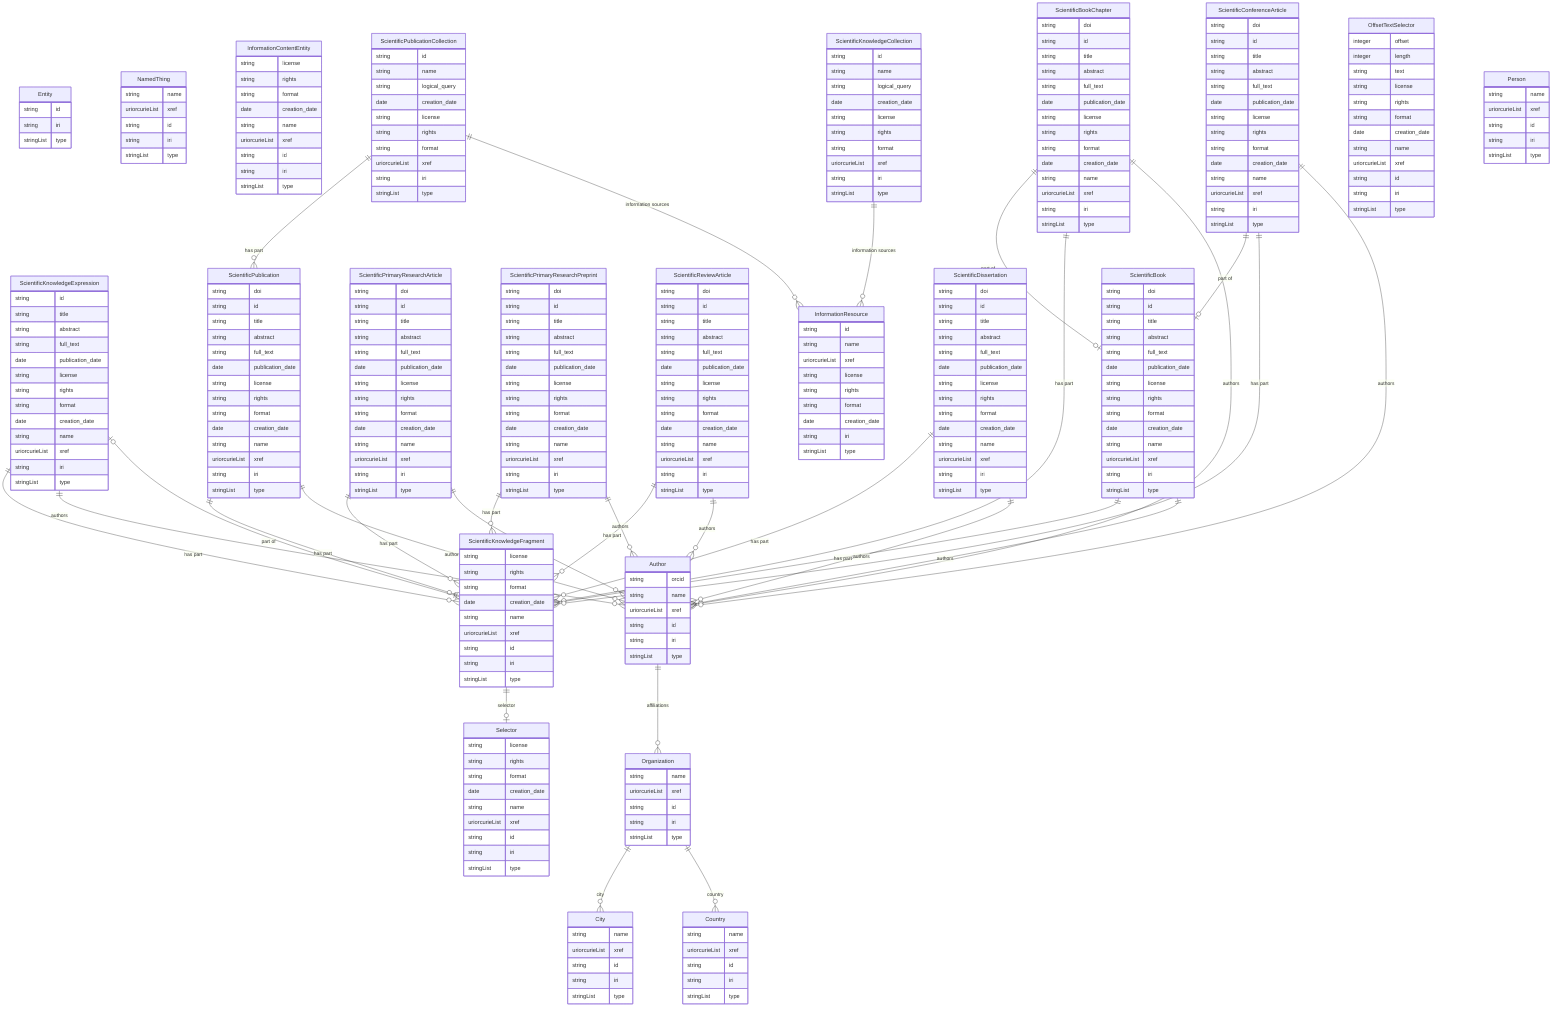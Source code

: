 erDiagram
Entity {
    string id  
    string iri  
    stringList type  
}
NamedThing {
    string name  
    uriorcurieList xref  
    string id  
    string iri  
    stringList type  
}
InformationContentEntity {
    string license  
    string rights  
    string format  
    date creation_date  
    string name  
    uriorcurieList xref  
    string id  
    string iri  
    stringList type  
}
ScientificKnowledgeExpression {
    string id  
    string title  
    string abstract  
    string full_text  
    date publication_date  
    string license  
    string rights  
    string format  
    date creation_date  
    string name  
    uriorcurieList xref  
    string iri  
    stringList type  
}
ScientificPublication {
    string doi  
    string id  
    string title  
    string abstract  
    string full_text  
    date publication_date  
    string license  
    string rights  
    string format  
    date creation_date  
    string name  
    uriorcurieList xref  
    string iri  
    stringList type  
}
ScientificPrimaryResearchArticle {
    string doi  
    string id  
    string title  
    string abstract  
    string full_text  
    date publication_date  
    string license  
    string rights  
    string format  
    date creation_date  
    string name  
    uriorcurieList xref  
    string iri  
    stringList type  
}
ScientificPrimaryResearchPreprint {
    string doi  
    string id  
    string title  
    string abstract  
    string full_text  
    date publication_date  
    string license  
    string rights  
    string format  
    date creation_date  
    string name  
    uriorcurieList xref  
    string iri  
    stringList type  
}
ScientificReviewArticle {
    string doi  
    string id  
    string title  
    string abstract  
    string full_text  
    date publication_date  
    string license  
    string rights  
    string format  
    date creation_date  
    string name  
    uriorcurieList xref  
    string iri  
    stringList type  
}
ScientificBook {
    string doi  
    string id  
    string title  
    string abstract  
    string full_text  
    date publication_date  
    string license  
    string rights  
    string format  
    date creation_date  
    string name  
    uriorcurieList xref  
    string iri  
    stringList type  
}
ScientificBookChapter {
    string doi  
    string id  
    string title  
    string abstract  
    string full_text  
    date publication_date  
    string license  
    string rights  
    string format  
    date creation_date  
    string name  
    uriorcurieList xref  
    string iri  
    stringList type  
}
ScientificConferenceArticle {
    string doi  
    string id  
    string title  
    string abstract  
    string full_text  
    date publication_date  
    string license  
    string rights  
    string format  
    date creation_date  
    string name  
    uriorcurieList xref  
    string iri  
    stringList type  
}
ScientificDissertation {
    string doi  
    string id  
    string title  
    string abstract  
    string full_text  
    date publication_date  
    string license  
    string rights  
    string format  
    date creation_date  
    string name  
    uriorcurieList xref  
    string iri  
    stringList type  
}
InformationResource {
    string id  
    string name  
    uriorcurieList xref  
    string license  
    string rights  
    string format  
    date creation_date  
    string iri  
    stringList type  
}
ScientificKnowledgeCollection {
    string id  
    string name  
    string logical_query  
    date creation_date  
    string license  
    string rights  
    string format  
    uriorcurieList xref  
    string iri  
    stringList type  
}
ScientificPublicationCollection {
    string id  
    string name  
    string logical_query  
    date creation_date  
    string license  
    string rights  
    string format  
    uriorcurieList xref  
    string iri  
    stringList type  
}
ScientificKnowledgeFragment {
    string license  
    string rights  
    string format  
    date creation_date  
    string name  
    uriorcurieList xref  
    string id  
    string iri  
    stringList type  
}
Selector {
    string license  
    string rights  
    string format  
    date creation_date  
    string name  
    uriorcurieList xref  
    string id  
    string iri  
    stringList type  
}
OffsetTextSelector {
    integer offset  
    integer length  
    string text  
    string license  
    string rights  
    string format  
    date creation_date  
    string name  
    uriorcurieList xref  
    string id  
    string iri  
    stringList type  
}
Person {
    string name  
    uriorcurieList xref  
    string id  
    string iri  
    stringList type  
}
Author {
    string orcid  
    string name  
    uriorcurieList xref  
    string id  
    string iri  
    stringList type  
}
Organization {
    string name  
    uriorcurieList xref  
    string id  
    string iri  
    stringList type  
}
City {
    string name  
    uriorcurieList xref  
    string id  
    string iri  
    stringList type  
}
Country {
    string name  
    uriorcurieList xref  
    string id  
    string iri  
    stringList type  
}

ScientificKnowledgeExpression ||--}o ScientificKnowledgeFragment : "has part"
ScientificKnowledgeExpression ||--}o Author : "authors"
ScientificPublication ||--}o ScientificKnowledgeFragment : "has part"
ScientificPublication ||--}o Author : "authors"
ScientificPrimaryResearchArticle ||--}o ScientificKnowledgeFragment : "has part"
ScientificPrimaryResearchArticle ||--}o Author : "authors"
ScientificPrimaryResearchPreprint ||--}o ScientificKnowledgeFragment : "has part"
ScientificPrimaryResearchPreprint ||--}o Author : "authors"
ScientificReviewArticle ||--}o ScientificKnowledgeFragment : "has part"
ScientificReviewArticle ||--}o Author : "authors"
ScientificBook ||--}o ScientificKnowledgeFragment : "has part"
ScientificBook ||--}o Author : "authors"
ScientificBookChapter ||--|o ScientificBook : "part of"
ScientificBookChapter ||--}o ScientificKnowledgeFragment : "has part"
ScientificBookChapter ||--}o Author : "authors"
ScientificConferenceArticle ||--|o ScientificBook : "part of"
ScientificConferenceArticle ||--}o ScientificKnowledgeFragment : "has part"
ScientificConferenceArticle ||--}o Author : "authors"
ScientificDissertation ||--}o ScientificKnowledgeFragment : "has part"
ScientificDissertation ||--}o Author : "authors"
ScientificKnowledgeCollection ||--}o InformationResource : "information sources"
ScientificPublicationCollection ||--}o ScientificPublication : "has part"
ScientificPublicationCollection ||--}o InformationResource : "information sources"
ScientificKnowledgeFragment ||--|o ScientificKnowledgeExpression : "part of"
ScientificKnowledgeFragment ||--|o Selector : "selector"
Author ||--}o Organization : "affiliations"
Organization ||--}o City : "city"
Organization ||--}o Country : "country"